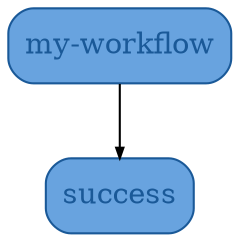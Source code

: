 digraph G {
  1 [ label="my-workflow" fillcolor="#68A3DF" shape="box" color="#1A5998" fontcolor="#1A5998" style="rounded,filled" ];
  2 [ label="success" fillcolor="#68A3DF" shape="box" color="#1A5998" fontcolor="#1A5998" style="rounded,filled" ];
  1 -> 2 [ arrowsize="0.5" ];
}
